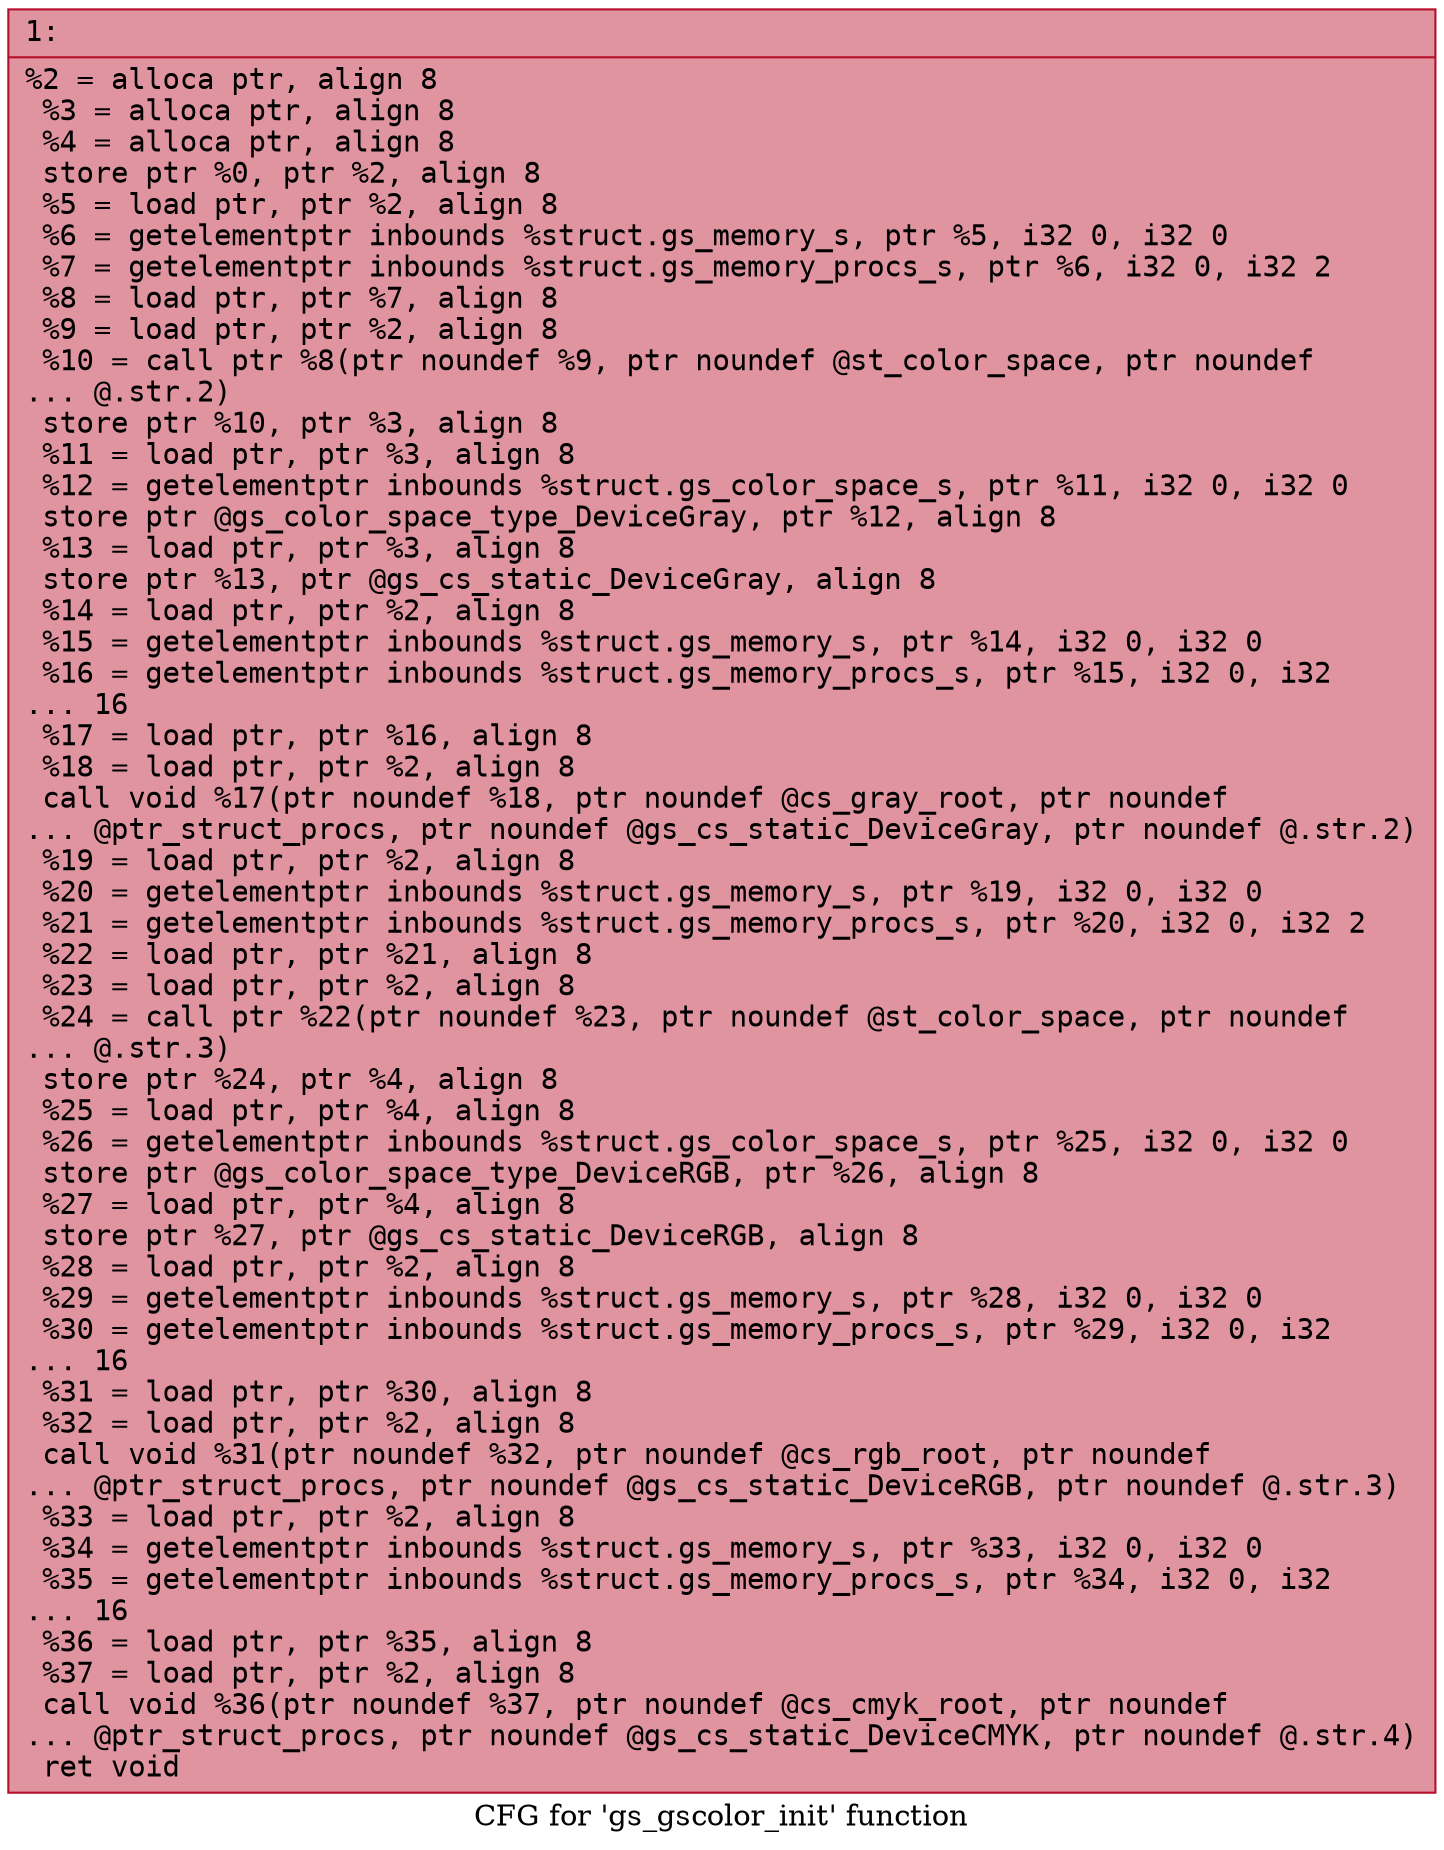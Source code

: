 digraph "CFG for 'gs_gscolor_init' function" {
	label="CFG for 'gs_gscolor_init' function";

	Node0x60000256ceb0 [shape=record,color="#b70d28ff", style=filled, fillcolor="#b70d2870" fontname="Courier",label="{1:\l|  %2 = alloca ptr, align 8\l  %3 = alloca ptr, align 8\l  %4 = alloca ptr, align 8\l  store ptr %0, ptr %2, align 8\l  %5 = load ptr, ptr %2, align 8\l  %6 = getelementptr inbounds %struct.gs_memory_s, ptr %5, i32 0, i32 0\l  %7 = getelementptr inbounds %struct.gs_memory_procs_s, ptr %6, i32 0, i32 2\l  %8 = load ptr, ptr %7, align 8\l  %9 = load ptr, ptr %2, align 8\l  %10 = call ptr %8(ptr noundef %9, ptr noundef @st_color_space, ptr noundef\l... @.str.2)\l  store ptr %10, ptr %3, align 8\l  %11 = load ptr, ptr %3, align 8\l  %12 = getelementptr inbounds %struct.gs_color_space_s, ptr %11, i32 0, i32 0\l  store ptr @gs_color_space_type_DeviceGray, ptr %12, align 8\l  %13 = load ptr, ptr %3, align 8\l  store ptr %13, ptr @gs_cs_static_DeviceGray, align 8\l  %14 = load ptr, ptr %2, align 8\l  %15 = getelementptr inbounds %struct.gs_memory_s, ptr %14, i32 0, i32 0\l  %16 = getelementptr inbounds %struct.gs_memory_procs_s, ptr %15, i32 0, i32\l... 16\l  %17 = load ptr, ptr %16, align 8\l  %18 = load ptr, ptr %2, align 8\l  call void %17(ptr noundef %18, ptr noundef @cs_gray_root, ptr noundef\l... @ptr_struct_procs, ptr noundef @gs_cs_static_DeviceGray, ptr noundef @.str.2)\l  %19 = load ptr, ptr %2, align 8\l  %20 = getelementptr inbounds %struct.gs_memory_s, ptr %19, i32 0, i32 0\l  %21 = getelementptr inbounds %struct.gs_memory_procs_s, ptr %20, i32 0, i32 2\l  %22 = load ptr, ptr %21, align 8\l  %23 = load ptr, ptr %2, align 8\l  %24 = call ptr %22(ptr noundef %23, ptr noundef @st_color_space, ptr noundef\l... @.str.3)\l  store ptr %24, ptr %4, align 8\l  %25 = load ptr, ptr %4, align 8\l  %26 = getelementptr inbounds %struct.gs_color_space_s, ptr %25, i32 0, i32 0\l  store ptr @gs_color_space_type_DeviceRGB, ptr %26, align 8\l  %27 = load ptr, ptr %4, align 8\l  store ptr %27, ptr @gs_cs_static_DeviceRGB, align 8\l  %28 = load ptr, ptr %2, align 8\l  %29 = getelementptr inbounds %struct.gs_memory_s, ptr %28, i32 0, i32 0\l  %30 = getelementptr inbounds %struct.gs_memory_procs_s, ptr %29, i32 0, i32\l... 16\l  %31 = load ptr, ptr %30, align 8\l  %32 = load ptr, ptr %2, align 8\l  call void %31(ptr noundef %32, ptr noundef @cs_rgb_root, ptr noundef\l... @ptr_struct_procs, ptr noundef @gs_cs_static_DeviceRGB, ptr noundef @.str.3)\l  %33 = load ptr, ptr %2, align 8\l  %34 = getelementptr inbounds %struct.gs_memory_s, ptr %33, i32 0, i32 0\l  %35 = getelementptr inbounds %struct.gs_memory_procs_s, ptr %34, i32 0, i32\l... 16\l  %36 = load ptr, ptr %35, align 8\l  %37 = load ptr, ptr %2, align 8\l  call void %36(ptr noundef %37, ptr noundef @cs_cmyk_root, ptr noundef\l... @ptr_struct_procs, ptr noundef @gs_cs_static_DeviceCMYK, ptr noundef @.str.4)\l  ret void\l}"];
}

